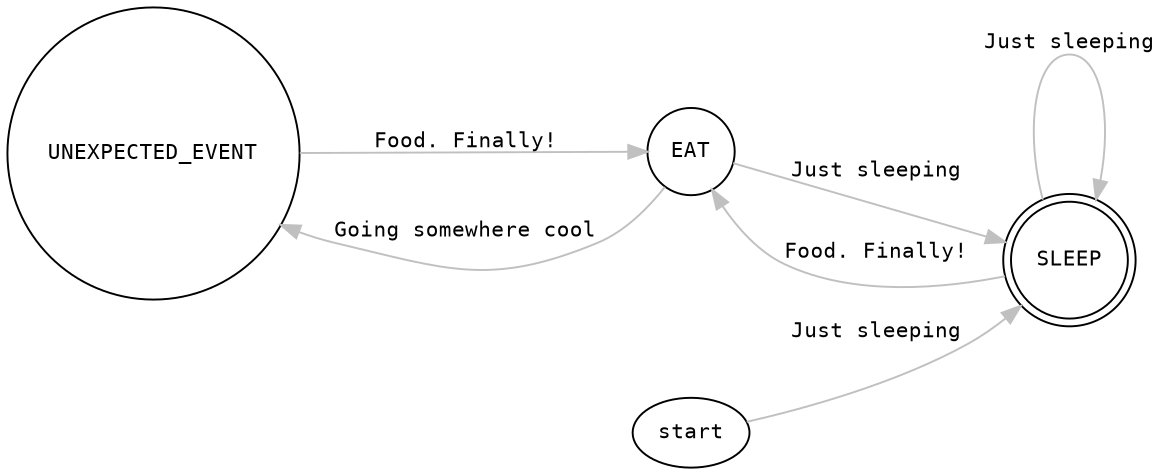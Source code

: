 digraph G {
    graph [rankdir=LR labelfontcolor=red fontname="monospace" nodesep=1.0 size="7.75,10.25"]
    node [fontname="monospace" fontsize=11]
    edge [fontname="monospace" color="grey" fontsize=11]

	UNEXPECTED_EVENT [label="UNEXPECTED_EVENT" shape="circle"]
	EAT [label="EAT" shape="circle"]
	SLEEP [label="SLEEP" shape="doublecircle"]

	start -> SLEEP [label="Just sleeping"]
	SLEEP -> SLEEP [label="Just sleeping"]
	SLEEP -> EAT [label="Food. Finally!"]
	EAT -> UNEXPECTED_EVENT [label="Going somewhere cool"]
	UNEXPECTED_EVENT -> EAT [label="Food. Finally!"]
	EAT -> SLEEP [label="Just sleeping"]
}
